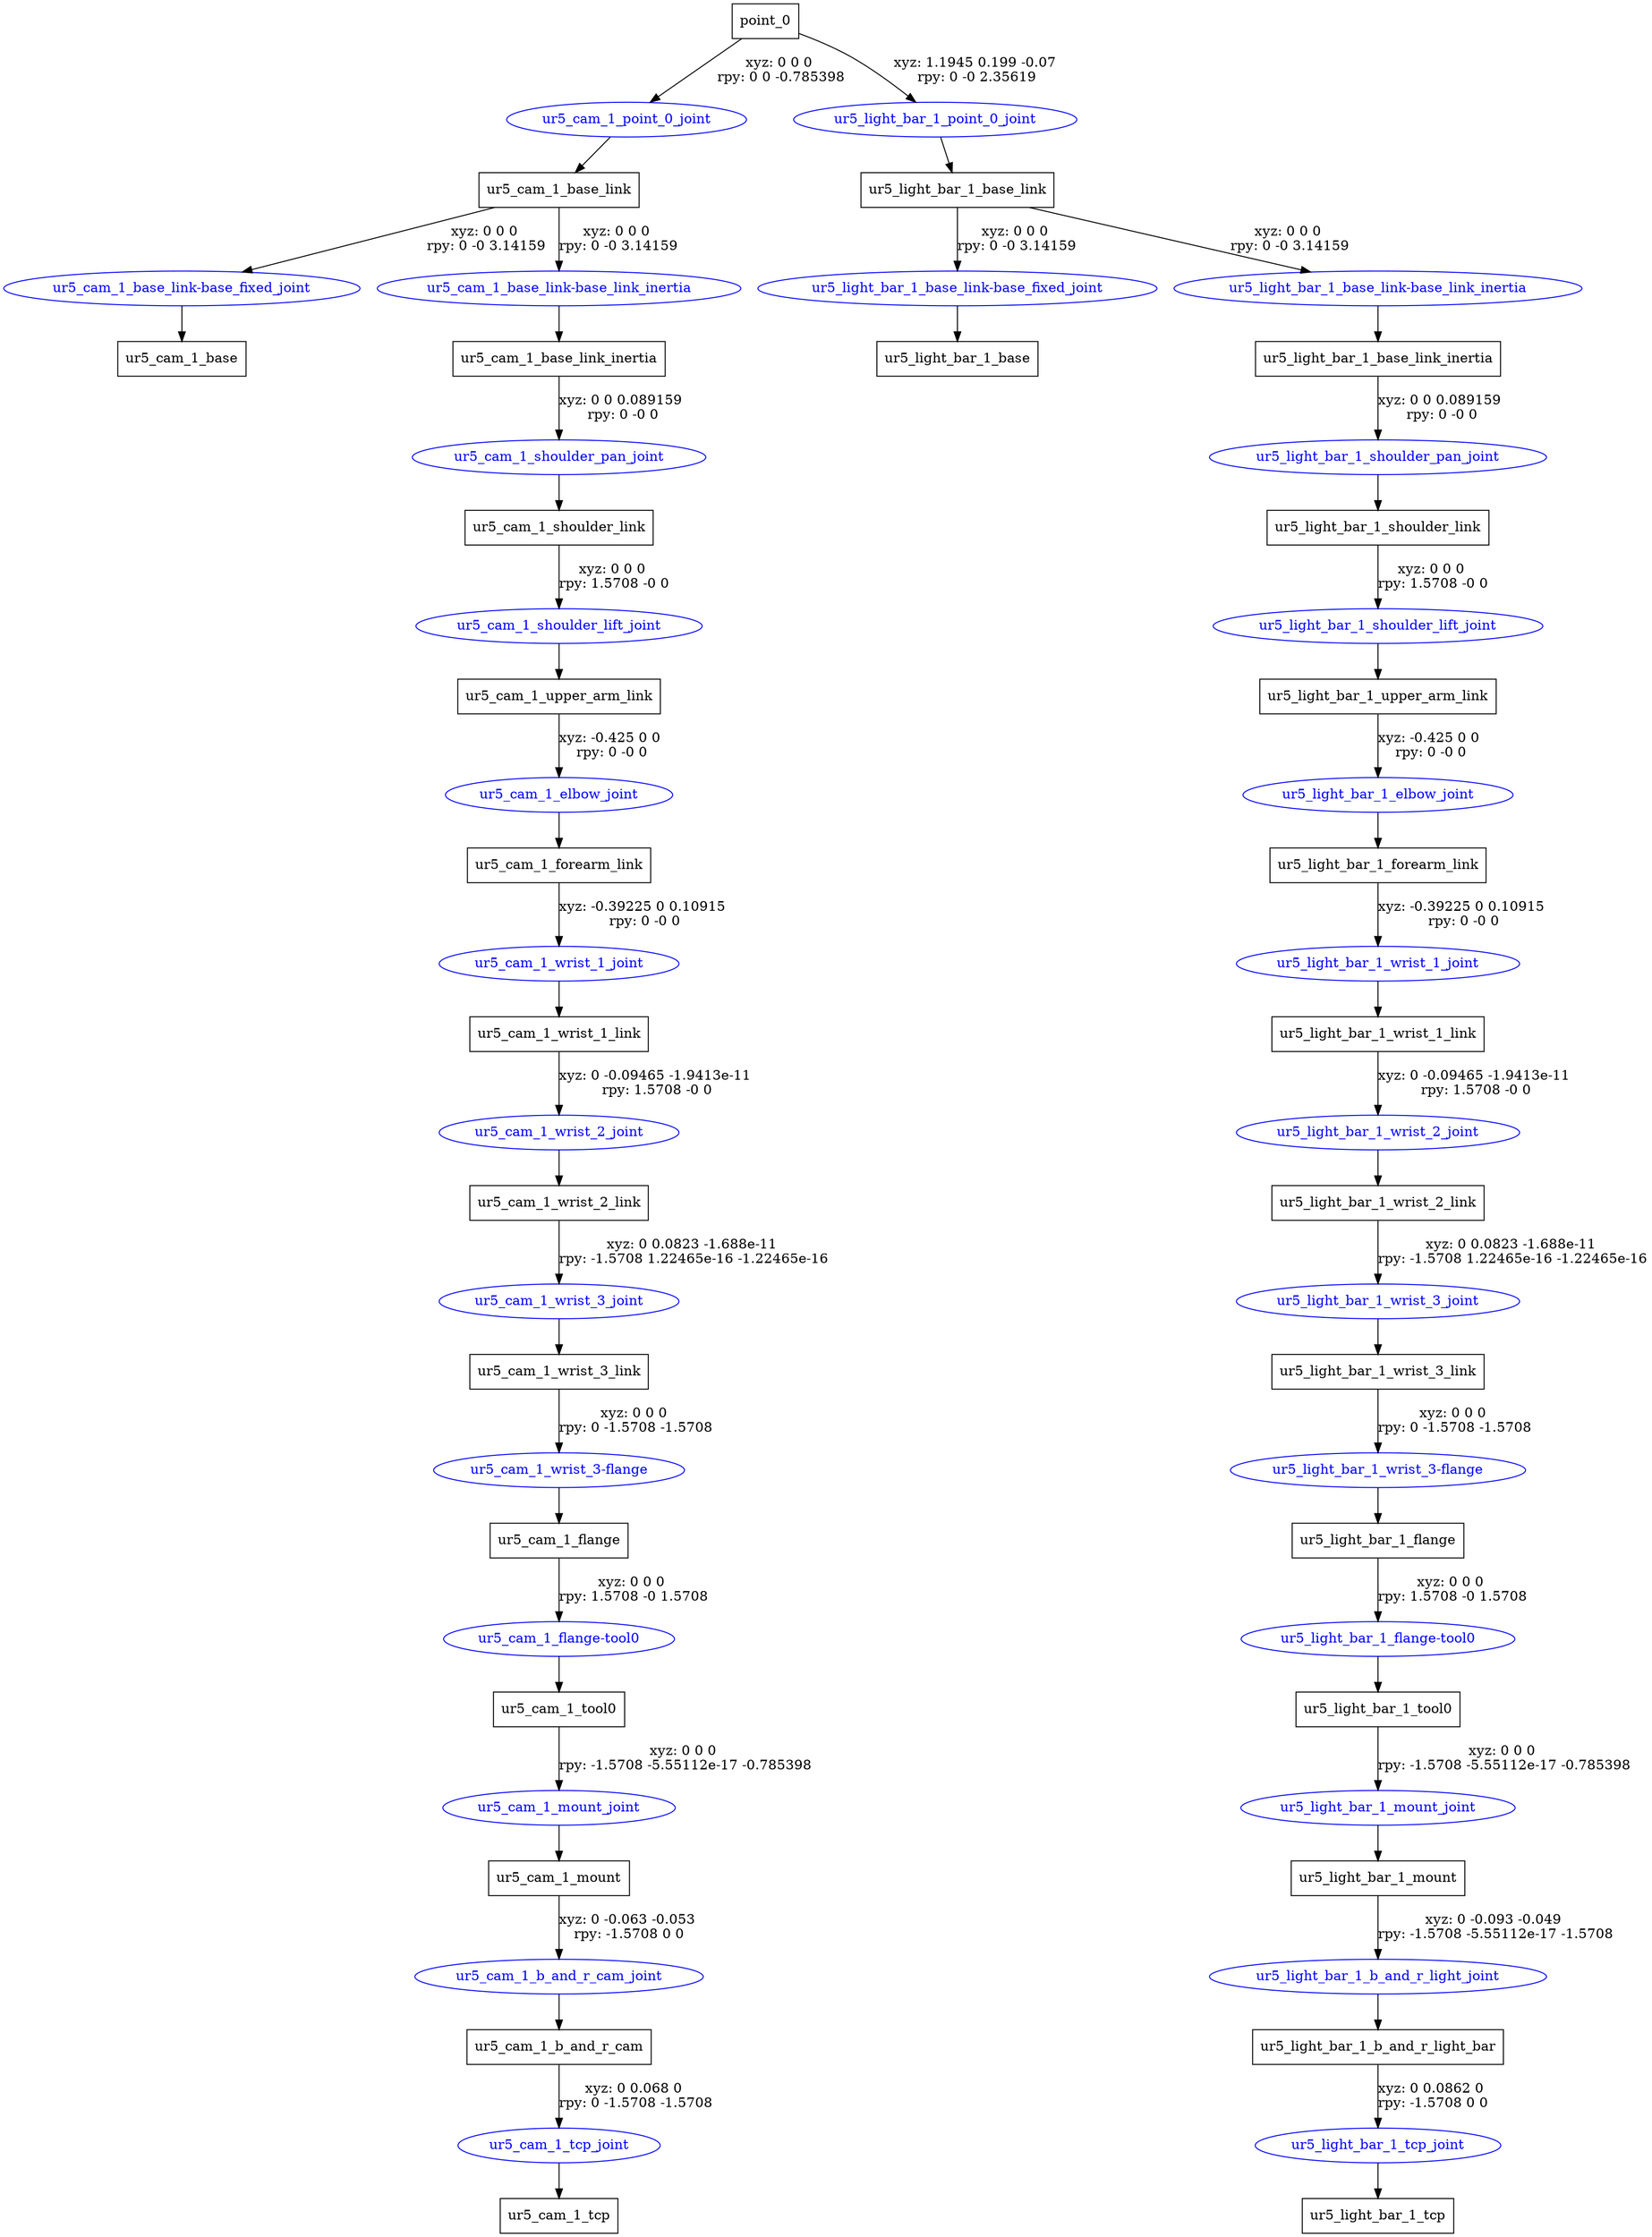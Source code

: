 digraph G {
node [shape=box];
"point_0" [label="point_0"];
"ur5_cam_1_base_link" [label="ur5_cam_1_base_link"];
"ur5_cam_1_base" [label="ur5_cam_1_base"];
"ur5_cam_1_base_link_inertia" [label="ur5_cam_1_base_link_inertia"];
"ur5_cam_1_shoulder_link" [label="ur5_cam_1_shoulder_link"];
"ur5_cam_1_upper_arm_link" [label="ur5_cam_1_upper_arm_link"];
"ur5_cam_1_forearm_link" [label="ur5_cam_1_forearm_link"];
"ur5_cam_1_wrist_1_link" [label="ur5_cam_1_wrist_1_link"];
"ur5_cam_1_wrist_2_link" [label="ur5_cam_1_wrist_2_link"];
"ur5_cam_1_wrist_3_link" [label="ur5_cam_1_wrist_3_link"];
"ur5_cam_1_flange" [label="ur5_cam_1_flange"];
"ur5_cam_1_tool0" [label="ur5_cam_1_tool0"];
"ur5_cam_1_mount" [label="ur5_cam_1_mount"];
"ur5_cam_1_b_and_r_cam" [label="ur5_cam_1_b_and_r_cam"];
"ur5_cam_1_tcp" [label="ur5_cam_1_tcp"];
"ur5_light_bar_1_base_link" [label="ur5_light_bar_1_base_link"];
"ur5_light_bar_1_base" [label="ur5_light_bar_1_base"];
"ur5_light_bar_1_base_link_inertia" [label="ur5_light_bar_1_base_link_inertia"];
"ur5_light_bar_1_shoulder_link" [label="ur5_light_bar_1_shoulder_link"];
"ur5_light_bar_1_upper_arm_link" [label="ur5_light_bar_1_upper_arm_link"];
"ur5_light_bar_1_forearm_link" [label="ur5_light_bar_1_forearm_link"];
"ur5_light_bar_1_wrist_1_link" [label="ur5_light_bar_1_wrist_1_link"];
"ur5_light_bar_1_wrist_2_link" [label="ur5_light_bar_1_wrist_2_link"];
"ur5_light_bar_1_wrist_3_link" [label="ur5_light_bar_1_wrist_3_link"];
"ur5_light_bar_1_flange" [label="ur5_light_bar_1_flange"];
"ur5_light_bar_1_tool0" [label="ur5_light_bar_1_tool0"];
"ur5_light_bar_1_mount" [label="ur5_light_bar_1_mount"];
"ur5_light_bar_1_b_and_r_light_bar" [label="ur5_light_bar_1_b_and_r_light_bar"];
"ur5_light_bar_1_tcp" [label="ur5_light_bar_1_tcp"];
node [shape=ellipse, color=blue, fontcolor=blue];
"point_0" -> "ur5_cam_1_point_0_joint" [label="xyz: 0 0 0 \nrpy: 0 0 -0.785398"]
"ur5_cam_1_point_0_joint" -> "ur5_cam_1_base_link"
"ur5_cam_1_base_link" -> "ur5_cam_1_base_link-base_fixed_joint" [label="xyz: 0 0 0 \nrpy: 0 -0 3.14159"]
"ur5_cam_1_base_link-base_fixed_joint" -> "ur5_cam_1_base"
"ur5_cam_1_base_link" -> "ur5_cam_1_base_link-base_link_inertia" [label="xyz: 0 0 0 \nrpy: 0 -0 3.14159"]
"ur5_cam_1_base_link-base_link_inertia" -> "ur5_cam_1_base_link_inertia"
"ur5_cam_1_base_link_inertia" -> "ur5_cam_1_shoulder_pan_joint" [label="xyz: 0 0 0.089159 \nrpy: 0 -0 0"]
"ur5_cam_1_shoulder_pan_joint" -> "ur5_cam_1_shoulder_link"
"ur5_cam_1_shoulder_link" -> "ur5_cam_1_shoulder_lift_joint" [label="xyz: 0 0 0 \nrpy: 1.5708 -0 0"]
"ur5_cam_1_shoulder_lift_joint" -> "ur5_cam_1_upper_arm_link"
"ur5_cam_1_upper_arm_link" -> "ur5_cam_1_elbow_joint" [label="xyz: -0.425 0 0 \nrpy: 0 -0 0"]
"ur5_cam_1_elbow_joint" -> "ur5_cam_1_forearm_link"
"ur5_cam_1_forearm_link" -> "ur5_cam_1_wrist_1_joint" [label="xyz: -0.39225 0 0.10915 \nrpy: 0 -0 0"]
"ur5_cam_1_wrist_1_joint" -> "ur5_cam_1_wrist_1_link"
"ur5_cam_1_wrist_1_link" -> "ur5_cam_1_wrist_2_joint" [label="xyz: 0 -0.09465 -1.9413e-11 \nrpy: 1.5708 -0 0"]
"ur5_cam_1_wrist_2_joint" -> "ur5_cam_1_wrist_2_link"
"ur5_cam_1_wrist_2_link" -> "ur5_cam_1_wrist_3_joint" [label="xyz: 0 0.0823 -1.688e-11 \nrpy: -1.5708 1.22465e-16 -1.22465e-16"]
"ur5_cam_1_wrist_3_joint" -> "ur5_cam_1_wrist_3_link"
"ur5_cam_1_wrist_3_link" -> "ur5_cam_1_wrist_3-flange" [label="xyz: 0 0 0 \nrpy: 0 -1.5708 -1.5708"]
"ur5_cam_1_wrist_3-flange" -> "ur5_cam_1_flange"
"ur5_cam_1_flange" -> "ur5_cam_1_flange-tool0" [label="xyz: 0 0 0 \nrpy: 1.5708 -0 1.5708"]
"ur5_cam_1_flange-tool0" -> "ur5_cam_1_tool0"
"ur5_cam_1_tool0" -> "ur5_cam_1_mount_joint" [label="xyz: 0 0 0 \nrpy: -1.5708 -5.55112e-17 -0.785398"]
"ur5_cam_1_mount_joint" -> "ur5_cam_1_mount"
"ur5_cam_1_mount" -> "ur5_cam_1_b_and_r_cam_joint" [label="xyz: 0 -0.063 -0.053 \nrpy: -1.5708 0 0"]
"ur5_cam_1_b_and_r_cam_joint" -> "ur5_cam_1_b_and_r_cam"
"ur5_cam_1_b_and_r_cam" -> "ur5_cam_1_tcp_joint" [label="xyz: 0 0.068 0 \nrpy: 0 -1.5708 -1.5708"]
"ur5_cam_1_tcp_joint" -> "ur5_cam_1_tcp"
"point_0" -> "ur5_light_bar_1_point_0_joint" [label="xyz: 1.1945 0.199 -0.07 \nrpy: 0 -0 2.35619"]
"ur5_light_bar_1_point_0_joint" -> "ur5_light_bar_1_base_link"
"ur5_light_bar_1_base_link" -> "ur5_light_bar_1_base_link-base_fixed_joint" [label="xyz: 0 0 0 \nrpy: 0 -0 3.14159"]
"ur5_light_bar_1_base_link-base_fixed_joint" -> "ur5_light_bar_1_base"
"ur5_light_bar_1_base_link" -> "ur5_light_bar_1_base_link-base_link_inertia" [label="xyz: 0 0 0 \nrpy: 0 -0 3.14159"]
"ur5_light_bar_1_base_link-base_link_inertia" -> "ur5_light_bar_1_base_link_inertia"
"ur5_light_bar_1_base_link_inertia" -> "ur5_light_bar_1_shoulder_pan_joint" [label="xyz: 0 0 0.089159 \nrpy: 0 -0 0"]
"ur5_light_bar_1_shoulder_pan_joint" -> "ur5_light_bar_1_shoulder_link"
"ur5_light_bar_1_shoulder_link" -> "ur5_light_bar_1_shoulder_lift_joint" [label="xyz: 0 0 0 \nrpy: 1.5708 -0 0"]
"ur5_light_bar_1_shoulder_lift_joint" -> "ur5_light_bar_1_upper_arm_link"
"ur5_light_bar_1_upper_arm_link" -> "ur5_light_bar_1_elbow_joint" [label="xyz: -0.425 0 0 \nrpy: 0 -0 0"]
"ur5_light_bar_1_elbow_joint" -> "ur5_light_bar_1_forearm_link"
"ur5_light_bar_1_forearm_link" -> "ur5_light_bar_1_wrist_1_joint" [label="xyz: -0.39225 0 0.10915 \nrpy: 0 -0 0"]
"ur5_light_bar_1_wrist_1_joint" -> "ur5_light_bar_1_wrist_1_link"
"ur5_light_bar_1_wrist_1_link" -> "ur5_light_bar_1_wrist_2_joint" [label="xyz: 0 -0.09465 -1.9413e-11 \nrpy: 1.5708 -0 0"]
"ur5_light_bar_1_wrist_2_joint" -> "ur5_light_bar_1_wrist_2_link"
"ur5_light_bar_1_wrist_2_link" -> "ur5_light_bar_1_wrist_3_joint" [label="xyz: 0 0.0823 -1.688e-11 \nrpy: -1.5708 1.22465e-16 -1.22465e-16"]
"ur5_light_bar_1_wrist_3_joint" -> "ur5_light_bar_1_wrist_3_link"
"ur5_light_bar_1_wrist_3_link" -> "ur5_light_bar_1_wrist_3-flange" [label="xyz: 0 0 0 \nrpy: 0 -1.5708 -1.5708"]
"ur5_light_bar_1_wrist_3-flange" -> "ur5_light_bar_1_flange"
"ur5_light_bar_1_flange" -> "ur5_light_bar_1_flange-tool0" [label="xyz: 0 0 0 \nrpy: 1.5708 -0 1.5708"]
"ur5_light_bar_1_flange-tool0" -> "ur5_light_bar_1_tool0"
"ur5_light_bar_1_tool0" -> "ur5_light_bar_1_mount_joint" [label="xyz: 0 0 0 \nrpy: -1.5708 -5.55112e-17 -0.785398"]
"ur5_light_bar_1_mount_joint" -> "ur5_light_bar_1_mount"
"ur5_light_bar_1_mount" -> "ur5_light_bar_1_b_and_r_light_joint" [label="xyz: 0 -0.093 -0.049 \nrpy: -1.5708 -5.55112e-17 -1.5708"]
"ur5_light_bar_1_b_and_r_light_joint" -> "ur5_light_bar_1_b_and_r_light_bar"
"ur5_light_bar_1_b_and_r_light_bar" -> "ur5_light_bar_1_tcp_joint" [label="xyz: 0 0.0862 0 \nrpy: -1.5708 0 0"]
"ur5_light_bar_1_tcp_joint" -> "ur5_light_bar_1_tcp"
}
